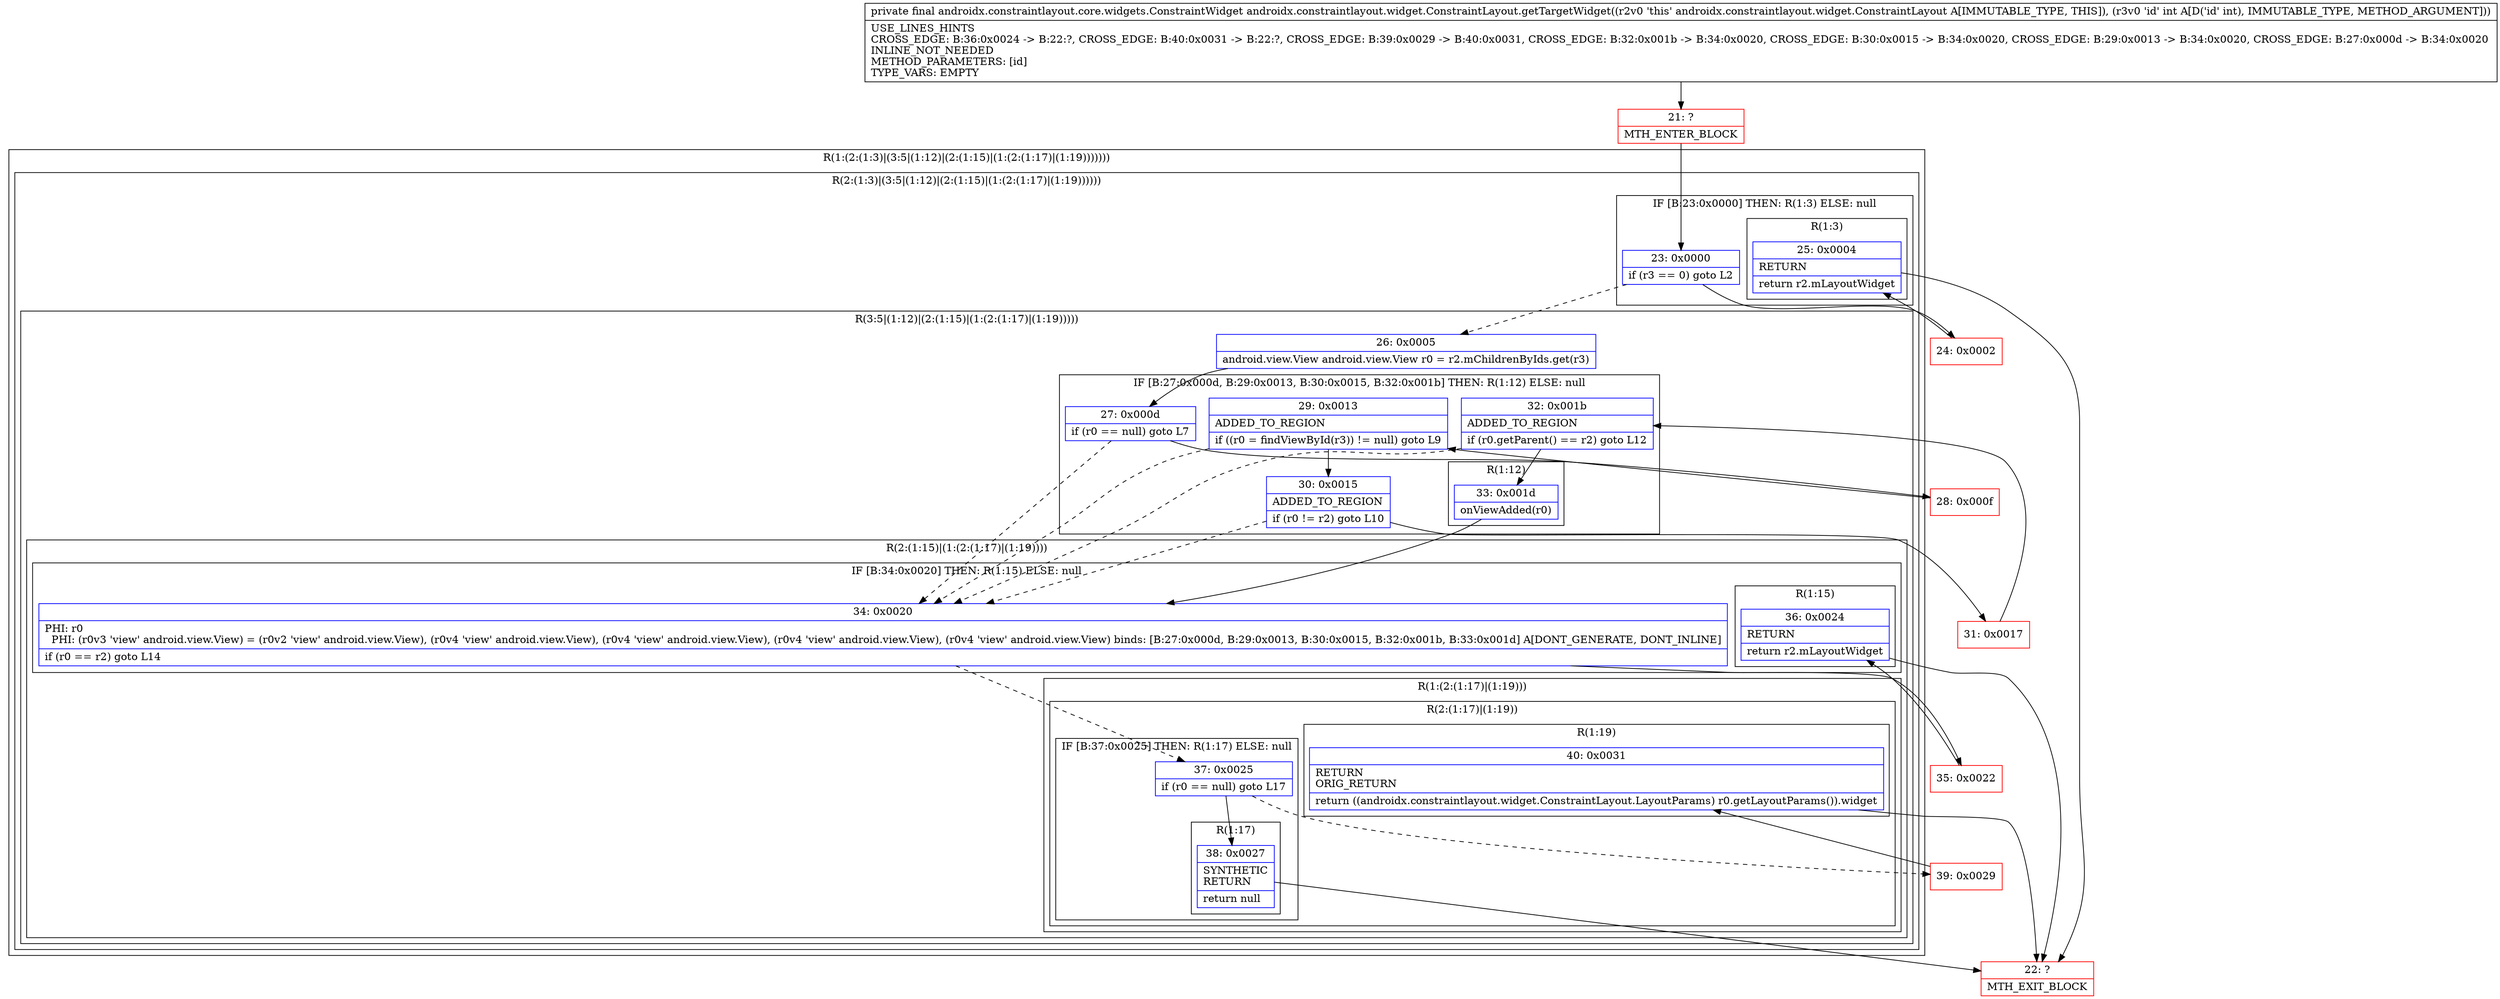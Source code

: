 digraph "CFG forandroidx.constraintlayout.widget.ConstraintLayout.getTargetWidget(I)Landroidx\/constraintlayout\/core\/widgets\/ConstraintWidget;" {
subgraph cluster_Region_68129954 {
label = "R(1:(2:(1:3)|(3:5|(1:12)|(2:(1:15)|(1:(2:(1:17)|(1:19)))))))";
node [shape=record,color=blue];
subgraph cluster_Region_760886820 {
label = "R(2:(1:3)|(3:5|(1:12)|(2:(1:15)|(1:(2:(1:17)|(1:19))))))";
node [shape=record,color=blue];
subgraph cluster_IfRegion_1055904788 {
label = "IF [B:23:0x0000] THEN: R(1:3) ELSE: null";
node [shape=record,color=blue];
Node_23 [shape=record,label="{23\:\ 0x0000|if (r3 == 0) goto L2\l}"];
subgraph cluster_Region_1082070675 {
label = "R(1:3)";
node [shape=record,color=blue];
Node_25 [shape=record,label="{25\:\ 0x0004|RETURN\l|return r2.mLayoutWidget\l}"];
}
}
subgraph cluster_Region_128652723 {
label = "R(3:5|(1:12)|(2:(1:15)|(1:(2:(1:17)|(1:19)))))";
node [shape=record,color=blue];
Node_26 [shape=record,label="{26\:\ 0x0005|android.view.View android.view.View r0 = r2.mChildrenByIds.get(r3)\l}"];
subgraph cluster_IfRegion_187288656 {
label = "IF [B:27:0x000d, B:29:0x0013, B:30:0x0015, B:32:0x001b] THEN: R(1:12) ELSE: null";
node [shape=record,color=blue];
Node_27 [shape=record,label="{27\:\ 0x000d|if (r0 == null) goto L7\l}"];
Node_29 [shape=record,label="{29\:\ 0x0013|ADDED_TO_REGION\l|if ((r0 = findViewById(r3)) != null) goto L9\l}"];
Node_30 [shape=record,label="{30\:\ 0x0015|ADDED_TO_REGION\l|if (r0 != r2) goto L10\l}"];
Node_32 [shape=record,label="{32\:\ 0x001b|ADDED_TO_REGION\l|if (r0.getParent() == r2) goto L12\l}"];
subgraph cluster_Region_34549759 {
label = "R(1:12)";
node [shape=record,color=blue];
Node_33 [shape=record,label="{33\:\ 0x001d|onViewAdded(r0)\l}"];
}
}
subgraph cluster_Region_942481594 {
label = "R(2:(1:15)|(1:(2:(1:17)|(1:19))))";
node [shape=record,color=blue];
subgraph cluster_IfRegion_211322348 {
label = "IF [B:34:0x0020] THEN: R(1:15) ELSE: null";
node [shape=record,color=blue];
Node_34 [shape=record,label="{34\:\ 0x0020|PHI: r0 \l  PHI: (r0v3 'view' android.view.View) = (r0v2 'view' android.view.View), (r0v4 'view' android.view.View), (r0v4 'view' android.view.View), (r0v4 'view' android.view.View), (r0v4 'view' android.view.View) binds: [B:27:0x000d, B:29:0x0013, B:30:0x0015, B:32:0x001b, B:33:0x001d] A[DONT_GENERATE, DONT_INLINE]\l|if (r0 == r2) goto L14\l}"];
subgraph cluster_Region_1144707725 {
label = "R(1:15)";
node [shape=record,color=blue];
Node_36 [shape=record,label="{36\:\ 0x0024|RETURN\l|return r2.mLayoutWidget\l}"];
}
}
subgraph cluster_Region_70646122 {
label = "R(1:(2:(1:17)|(1:19)))";
node [shape=record,color=blue];
subgraph cluster_Region_1019653361 {
label = "R(2:(1:17)|(1:19))";
node [shape=record,color=blue];
subgraph cluster_IfRegion_408467494 {
label = "IF [B:37:0x0025] THEN: R(1:17) ELSE: null";
node [shape=record,color=blue];
Node_37 [shape=record,label="{37\:\ 0x0025|if (r0 == null) goto L17\l}"];
subgraph cluster_Region_1841259299 {
label = "R(1:17)";
node [shape=record,color=blue];
Node_38 [shape=record,label="{38\:\ 0x0027|SYNTHETIC\lRETURN\l|return null\l}"];
}
}
subgraph cluster_Region_1199644691 {
label = "R(1:19)";
node [shape=record,color=blue];
Node_40 [shape=record,label="{40\:\ 0x0031|RETURN\lORIG_RETURN\l|return ((androidx.constraintlayout.widget.ConstraintLayout.LayoutParams) r0.getLayoutParams()).widget\l}"];
}
}
}
}
}
}
}
Node_21 [shape=record,color=red,label="{21\:\ ?|MTH_ENTER_BLOCK\l}"];
Node_24 [shape=record,color=red,label="{24\:\ 0x0002}"];
Node_22 [shape=record,color=red,label="{22\:\ ?|MTH_EXIT_BLOCK\l}"];
Node_28 [shape=record,color=red,label="{28\:\ 0x000f}"];
Node_31 [shape=record,color=red,label="{31\:\ 0x0017}"];
Node_35 [shape=record,color=red,label="{35\:\ 0x0022}"];
Node_39 [shape=record,color=red,label="{39\:\ 0x0029}"];
MethodNode[shape=record,label="{private final androidx.constraintlayout.core.widgets.ConstraintWidget androidx.constraintlayout.widget.ConstraintLayout.getTargetWidget((r2v0 'this' androidx.constraintlayout.widget.ConstraintLayout A[IMMUTABLE_TYPE, THIS]), (r3v0 'id' int A[D('id' int), IMMUTABLE_TYPE, METHOD_ARGUMENT]))  | USE_LINES_HINTS\lCROSS_EDGE: B:36:0x0024 \-\> B:22:?, CROSS_EDGE: B:40:0x0031 \-\> B:22:?, CROSS_EDGE: B:39:0x0029 \-\> B:40:0x0031, CROSS_EDGE: B:32:0x001b \-\> B:34:0x0020, CROSS_EDGE: B:30:0x0015 \-\> B:34:0x0020, CROSS_EDGE: B:29:0x0013 \-\> B:34:0x0020, CROSS_EDGE: B:27:0x000d \-\> B:34:0x0020\lINLINE_NOT_NEEDED\lMETHOD_PARAMETERS: [id]\lTYPE_VARS: EMPTY\l}"];
MethodNode -> Node_21;Node_23 -> Node_24;
Node_23 -> Node_26[style=dashed];
Node_25 -> Node_22;
Node_26 -> Node_27;
Node_27 -> Node_28;
Node_27 -> Node_34[style=dashed];
Node_29 -> Node_30;
Node_29 -> Node_34[style=dashed];
Node_30 -> Node_31;
Node_30 -> Node_34[style=dashed];
Node_32 -> Node_33;
Node_32 -> Node_34[style=dashed];
Node_33 -> Node_34;
Node_34 -> Node_35;
Node_34 -> Node_37[style=dashed];
Node_36 -> Node_22;
Node_37 -> Node_38;
Node_37 -> Node_39[style=dashed];
Node_38 -> Node_22;
Node_40 -> Node_22;
Node_21 -> Node_23;
Node_24 -> Node_25;
Node_28 -> Node_29;
Node_31 -> Node_32;
Node_35 -> Node_36;
Node_39 -> Node_40;
}


